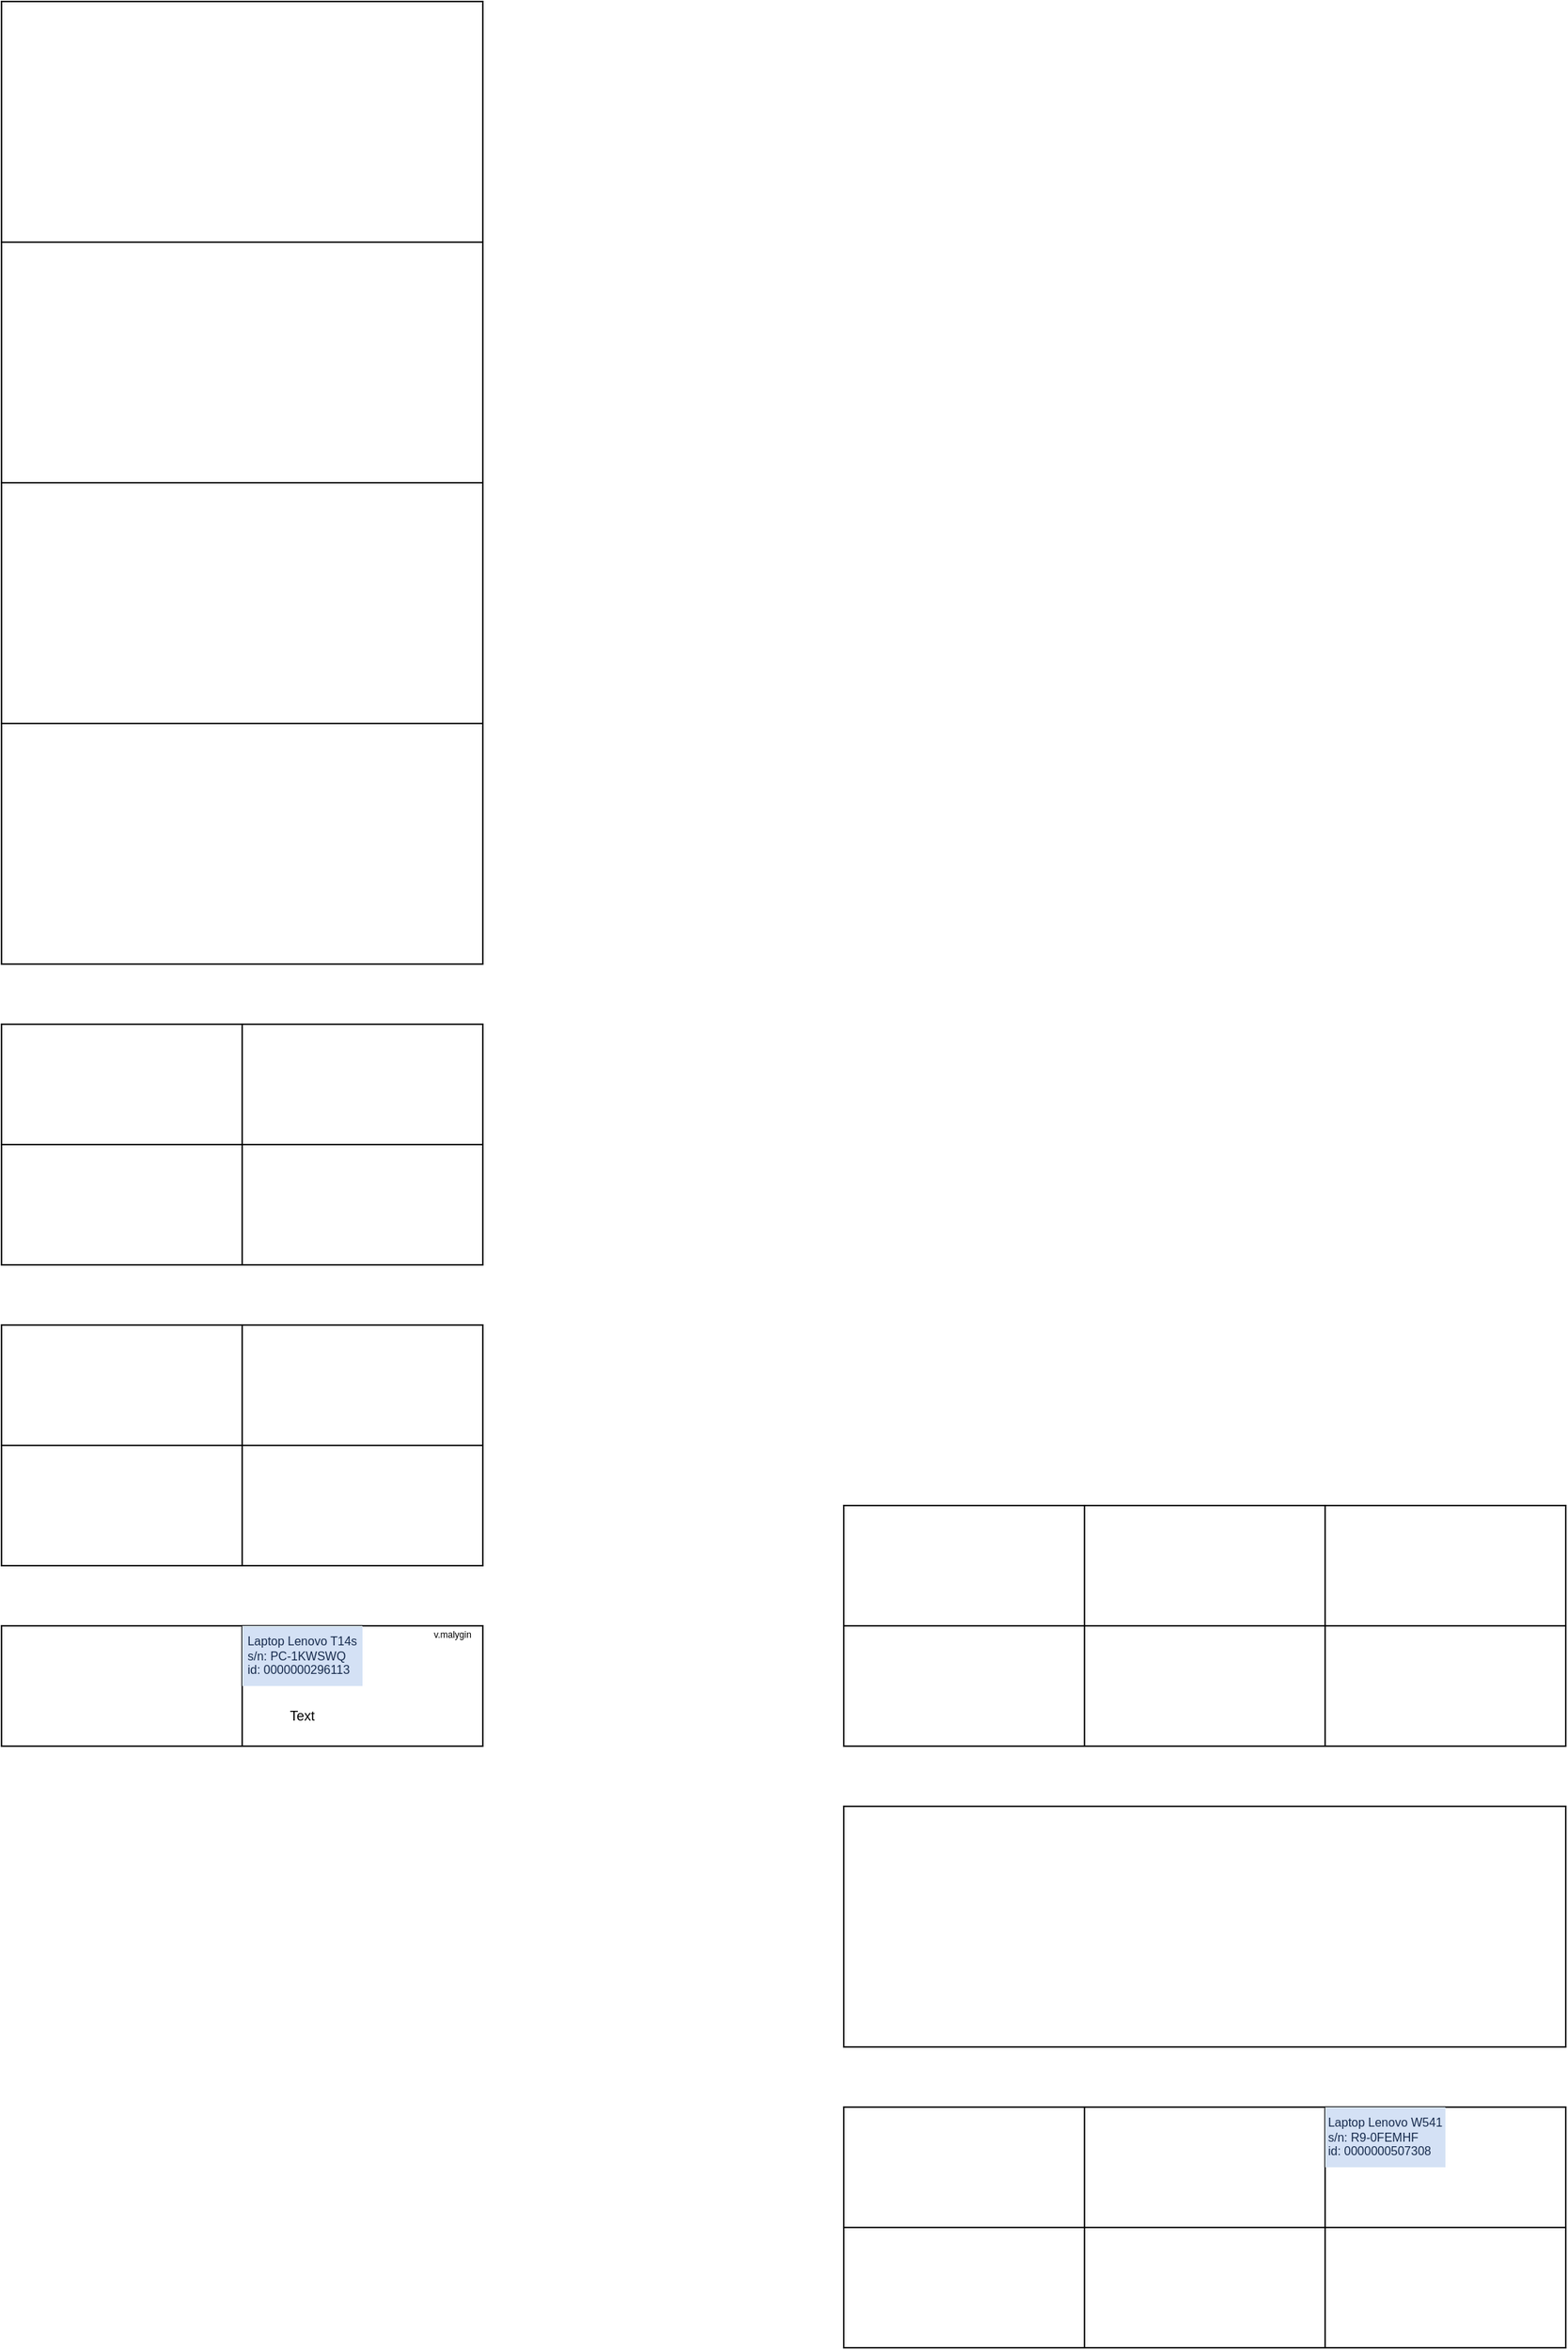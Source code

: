 <mxfile version="20.2.4" type="github">
  <diagram id="rm4eFbJQhaQEUxfsQMxW" name="main">
    <mxGraphModel dx="948" dy="508" grid="1" gridSize="10" guides="1" tooltips="1" connect="1" arrows="1" fold="1" page="1" pageScale="1" pageWidth="1169" pageHeight="1654" background="none" math="0" shadow="0">
      <root>
        <mxCell id="0" />
        <mxCell id="1" parent="0" />
        <mxCell id="YZPxAEa2YmlbA1CaEWDh-1" value="&lt;font style=&quot;font-size: 9px;&quot;&gt;&lt;br&gt;&lt;/font&gt;" style="rounded=0;whiteSpace=wrap;html=1;" parent="1" vertex="1">
          <mxGeometry x="40" y="1120" width="160" height="80" as="geometry" />
        </mxCell>
        <mxCell id="YZPxAEa2YmlbA1CaEWDh-2" value="&lt;font style=&quot;font-size: 9px;&quot;&gt;&lt;br&gt;&lt;/font&gt;" style="rounded=0;whiteSpace=wrap;html=1;" parent="1" vertex="1">
          <mxGeometry x="200" y="1120" width="160" height="80" as="geometry" />
        </mxCell>
        <mxCell id="YZPxAEa2YmlbA1CaEWDh-3" value="&lt;font style=&quot;font-size: 9px;&quot;&gt;&lt;br&gt;&lt;/font&gt;" style="rounded=0;whiteSpace=wrap;html=1;" parent="1" vertex="1">
          <mxGeometry x="40" y="1000" width="160" height="80" as="geometry" />
        </mxCell>
        <mxCell id="YZPxAEa2YmlbA1CaEWDh-4" value="&lt;font style=&quot;font-size: 9px;&quot;&gt;&lt;br&gt;&lt;/font&gt;" style="rounded=0;whiteSpace=wrap;html=1;" parent="1" vertex="1">
          <mxGeometry x="200" y="1000" width="160" height="80" as="geometry" />
        </mxCell>
        <mxCell id="YZPxAEa2YmlbA1CaEWDh-5" value="&lt;font style=&quot;font-size: 9px;&quot;&gt;&lt;br&gt;&lt;/font&gt;" style="rounded=0;whiteSpace=wrap;html=1;" parent="1" vertex="1">
          <mxGeometry x="40" y="920" width="160" height="80" as="geometry" />
        </mxCell>
        <mxCell id="YZPxAEa2YmlbA1CaEWDh-6" value="&lt;font style=&quot;font-size: 9px;&quot;&gt;&lt;br&gt;&lt;/font&gt;" style="rounded=0;whiteSpace=wrap;html=1;" parent="1" vertex="1">
          <mxGeometry x="200" y="920" width="160" height="80" as="geometry" />
        </mxCell>
        <mxCell id="YZPxAEa2YmlbA1CaEWDh-7" value="&lt;font style=&quot;font-size: 9px;&quot;&gt;&lt;br&gt;&lt;/font&gt;" style="rounded=0;whiteSpace=wrap;html=1;" parent="1" vertex="1">
          <mxGeometry x="40" y="800" width="160" height="80" as="geometry" />
        </mxCell>
        <mxCell id="YZPxAEa2YmlbA1CaEWDh-8" value="&lt;font style=&quot;font-size: 9px;&quot;&gt;&lt;br&gt;&lt;/font&gt;" style="rounded=0;whiteSpace=wrap;html=1;" parent="1" vertex="1">
          <mxGeometry x="200" y="800" width="160" height="80" as="geometry" />
        </mxCell>
        <mxCell id="YZPxAEa2YmlbA1CaEWDh-9" value="&lt;font style=&quot;font-size: 9px;&quot;&gt;&lt;br&gt;&lt;/font&gt;" style="rounded=0;whiteSpace=wrap;html=1;" parent="1" vertex="1">
          <mxGeometry x="40" y="720" width="160" height="80" as="geometry" />
        </mxCell>
        <mxCell id="YZPxAEa2YmlbA1CaEWDh-10" value="&lt;font style=&quot;font-size: 9px;&quot;&gt;&lt;br&gt;&lt;/font&gt;" style="rounded=0;whiteSpace=wrap;html=1;" parent="1" vertex="1">
          <mxGeometry x="200" y="720" width="160" height="80" as="geometry" />
        </mxCell>
        <mxCell id="YZPxAEa2YmlbA1CaEWDh-11" value="" style="rounded=0;whiteSpace=wrap;html=1;" parent="1" vertex="1">
          <mxGeometry x="40" y="520" width="320" height="160" as="geometry" />
        </mxCell>
        <mxCell id="YZPxAEa2YmlbA1CaEWDh-14" value="" style="rounded=0;whiteSpace=wrap;html=1;" parent="1" vertex="1">
          <mxGeometry x="40" y="360" width="320" height="160" as="geometry" />
        </mxCell>
        <mxCell id="YZPxAEa2YmlbA1CaEWDh-15" value="" style="rounded=0;whiteSpace=wrap;html=1;" parent="1" vertex="1">
          <mxGeometry x="40" y="200" width="320" height="160" as="geometry" />
        </mxCell>
        <mxCell id="N5sPHQEZ4EB79KnNLmMO-1" value="&lt;font style=&quot;font-size: 9px;&quot;&gt;&lt;br&gt;&lt;/font&gt;" style="rounded=0;whiteSpace=wrap;html=1;" vertex="1" parent="1">
          <mxGeometry x="600" y="1120" width="160" height="80" as="geometry" />
        </mxCell>
        <mxCell id="N5sPHQEZ4EB79KnNLmMO-2" value="&lt;font style=&quot;font-size: 9px;&quot;&gt;&lt;br&gt;&lt;/font&gt;" style="rounded=0;whiteSpace=wrap;html=1;" vertex="1" parent="1">
          <mxGeometry x="760" y="1120" width="160" height="80" as="geometry" />
        </mxCell>
        <mxCell id="N5sPHQEZ4EB79KnNLmMO-3" value="&lt;font style=&quot;font-size: 9px;&quot;&gt;&lt;br&gt;&lt;/font&gt;" style="rounded=0;whiteSpace=wrap;html=1;" vertex="1" parent="1">
          <mxGeometry x="920" y="1120" width="160" height="80" as="geometry" />
        </mxCell>
        <mxCell id="N5sPHQEZ4EB79KnNLmMO-4" value="&lt;font style=&quot;font-size: 9px;&quot;&gt;&lt;br&gt;&lt;/font&gt;" style="rounded=0;whiteSpace=wrap;html=1;" vertex="1" parent="1">
          <mxGeometry x="600" y="1040" width="160" height="80" as="geometry" />
        </mxCell>
        <mxCell id="N5sPHQEZ4EB79KnNLmMO-5" value="&lt;font style=&quot;font-size: 9px;&quot;&gt;&lt;br&gt;&lt;/font&gt;" style="rounded=0;whiteSpace=wrap;html=1;" vertex="1" parent="1">
          <mxGeometry x="760" y="1040" width="160" height="80" as="geometry" />
        </mxCell>
        <mxCell id="N5sPHQEZ4EB79KnNLmMO-6" value="&lt;font style=&quot;font-size: 9px;&quot;&gt;&lt;br&gt;&lt;/font&gt;" style="rounded=0;whiteSpace=wrap;html=1;" vertex="1" parent="1">
          <mxGeometry x="920" y="1040" width="160" height="80" as="geometry" />
        </mxCell>
        <mxCell id="N5sPHQEZ4EB79KnNLmMO-7" value="&lt;span style=&quot;text-align: left; background-color: rgb(255, 255, 255);&quot;&gt;&lt;font color=&quot;#172b4d&quot;&gt;&lt;div style=&quot;&quot;&gt;Laptop Lenovo T14s&lt;/div&gt;&lt;div style=&quot;&quot;&gt;s/n: PC-1KWSWQ&lt;/div&gt;&lt;div style=&quot;&quot;&gt;id: 0000000296113&lt;/div&gt;&lt;/font&gt;&lt;/span&gt;" style="text;html=1;strokeColor=none;fillColor=#D4E1F5;align=center;verticalAlign=middle;whiteSpace=wrap;rounded=0;fontSize=8;" vertex="1" parent="1">
          <mxGeometry x="200" y="1120" width="80" height="40" as="geometry" />
        </mxCell>
        <mxCell id="N5sPHQEZ4EB79KnNLmMO-10" value="Text" style="text;html=1;strokeColor=none;fillColor=none;align=center;verticalAlign=middle;whiteSpace=wrap;rounded=0;fontSize=9;" vertex="1" parent="1">
          <mxGeometry x="200" y="1160" width="80" height="40" as="geometry" />
        </mxCell>
        <mxCell id="N5sPHQEZ4EB79KnNLmMO-12" value="&lt;font style=&quot;font-size: 9px;&quot;&gt;&lt;br&gt;&lt;/font&gt;" style="rounded=0;whiteSpace=wrap;html=1;fontSize=8;strokeColor=#000000;" vertex="1" parent="1">
          <mxGeometry x="600" y="1240" width="480" height="160" as="geometry" />
        </mxCell>
        <mxCell id="N5sPHQEZ4EB79KnNLmMO-13" value="&lt;font style=&quot;font-size: 9px;&quot;&gt;&lt;br&gt;&lt;/font&gt;" style="rounded=0;whiteSpace=wrap;html=1;" vertex="1" parent="1">
          <mxGeometry x="600" y="1520" width="160" height="80" as="geometry" />
        </mxCell>
        <mxCell id="N5sPHQEZ4EB79KnNLmMO-14" value="&lt;font style=&quot;font-size: 9px;&quot;&gt;&lt;br&gt;&lt;/font&gt;" style="rounded=0;whiteSpace=wrap;html=1;" vertex="1" parent="1">
          <mxGeometry x="760" y="1520" width="160" height="80" as="geometry" />
        </mxCell>
        <mxCell id="N5sPHQEZ4EB79KnNLmMO-15" value="&lt;font style=&quot;font-size: 9px;&quot;&gt;&lt;br&gt;&lt;/font&gt;" style="rounded=0;whiteSpace=wrap;html=1;" vertex="1" parent="1">
          <mxGeometry x="920" y="1520" width="160" height="80" as="geometry" />
        </mxCell>
        <mxCell id="N5sPHQEZ4EB79KnNLmMO-16" value="&lt;font style=&quot;font-size: 9px;&quot;&gt;&lt;br&gt;&lt;/font&gt;" style="rounded=0;whiteSpace=wrap;html=1;" vertex="1" parent="1">
          <mxGeometry x="600" y="1440" width="160" height="80" as="geometry" />
        </mxCell>
        <mxCell id="N5sPHQEZ4EB79KnNLmMO-17" value="&lt;font style=&quot;font-size: 9px;&quot;&gt;&lt;br&gt;&lt;/font&gt;" style="rounded=0;whiteSpace=wrap;html=1;" vertex="1" parent="1">
          <mxGeometry x="760" y="1440" width="160" height="80" as="geometry" />
        </mxCell>
        <mxCell id="N5sPHQEZ4EB79KnNLmMO-18" value="&lt;font style=&quot;font-size: 9px;&quot;&gt;&lt;br&gt;&lt;/font&gt;" style="rounded=0;whiteSpace=wrap;html=1;" vertex="1" parent="1">
          <mxGeometry x="920" y="1440" width="160" height="80" as="geometry" />
        </mxCell>
        <mxCell id="N5sPHQEZ4EB79KnNLmMO-19" value="" style="rounded=0;whiteSpace=wrap;html=1;" vertex="1" parent="1">
          <mxGeometry x="40" y="40" width="320" height="160" as="geometry" />
        </mxCell>
        <mxCell id="N5sPHQEZ4EB79KnNLmMO-20" value="&lt;font style=&quot;font-size: 6px;&quot;&gt;v.malygin&lt;/font&gt;" style="text;html=1;strokeColor=none;fillColor=none;align=center;verticalAlign=middle;whiteSpace=wrap;rounded=0;fontSize=9;fontFamily=Helvetica;" vertex="1" parent="1">
          <mxGeometry x="320" y="1120" width="40" height="10" as="geometry" />
        </mxCell>
        <mxCell id="N5sPHQEZ4EB79KnNLmMO-22" value="&lt;span style=&quot;text-align: left; background-color: rgb(255, 255, 255);&quot;&gt;&lt;font color=&quot;#172b4d&quot;&gt;&lt;div style=&quot;&quot;&gt;Laptop Lenovo&amp;nbsp;W541&lt;/div&gt;&lt;div style=&quot;&quot;&gt;s/n: R9-0FEMHF&lt;/div&gt;&lt;div style=&quot;&quot;&gt;id: 0000000507308&lt;/div&gt;&lt;/font&gt;&lt;/span&gt;" style="text;html=1;strokeColor=none;fillColor=#D4E1F5;align=center;verticalAlign=middle;whiteSpace=wrap;rounded=0;fontSize=8;" vertex="1" parent="1">
          <mxGeometry x="920" y="1440" width="80" height="40" as="geometry" />
        </mxCell>
      </root>
    </mxGraphModel>
  </diagram>
</mxfile>
